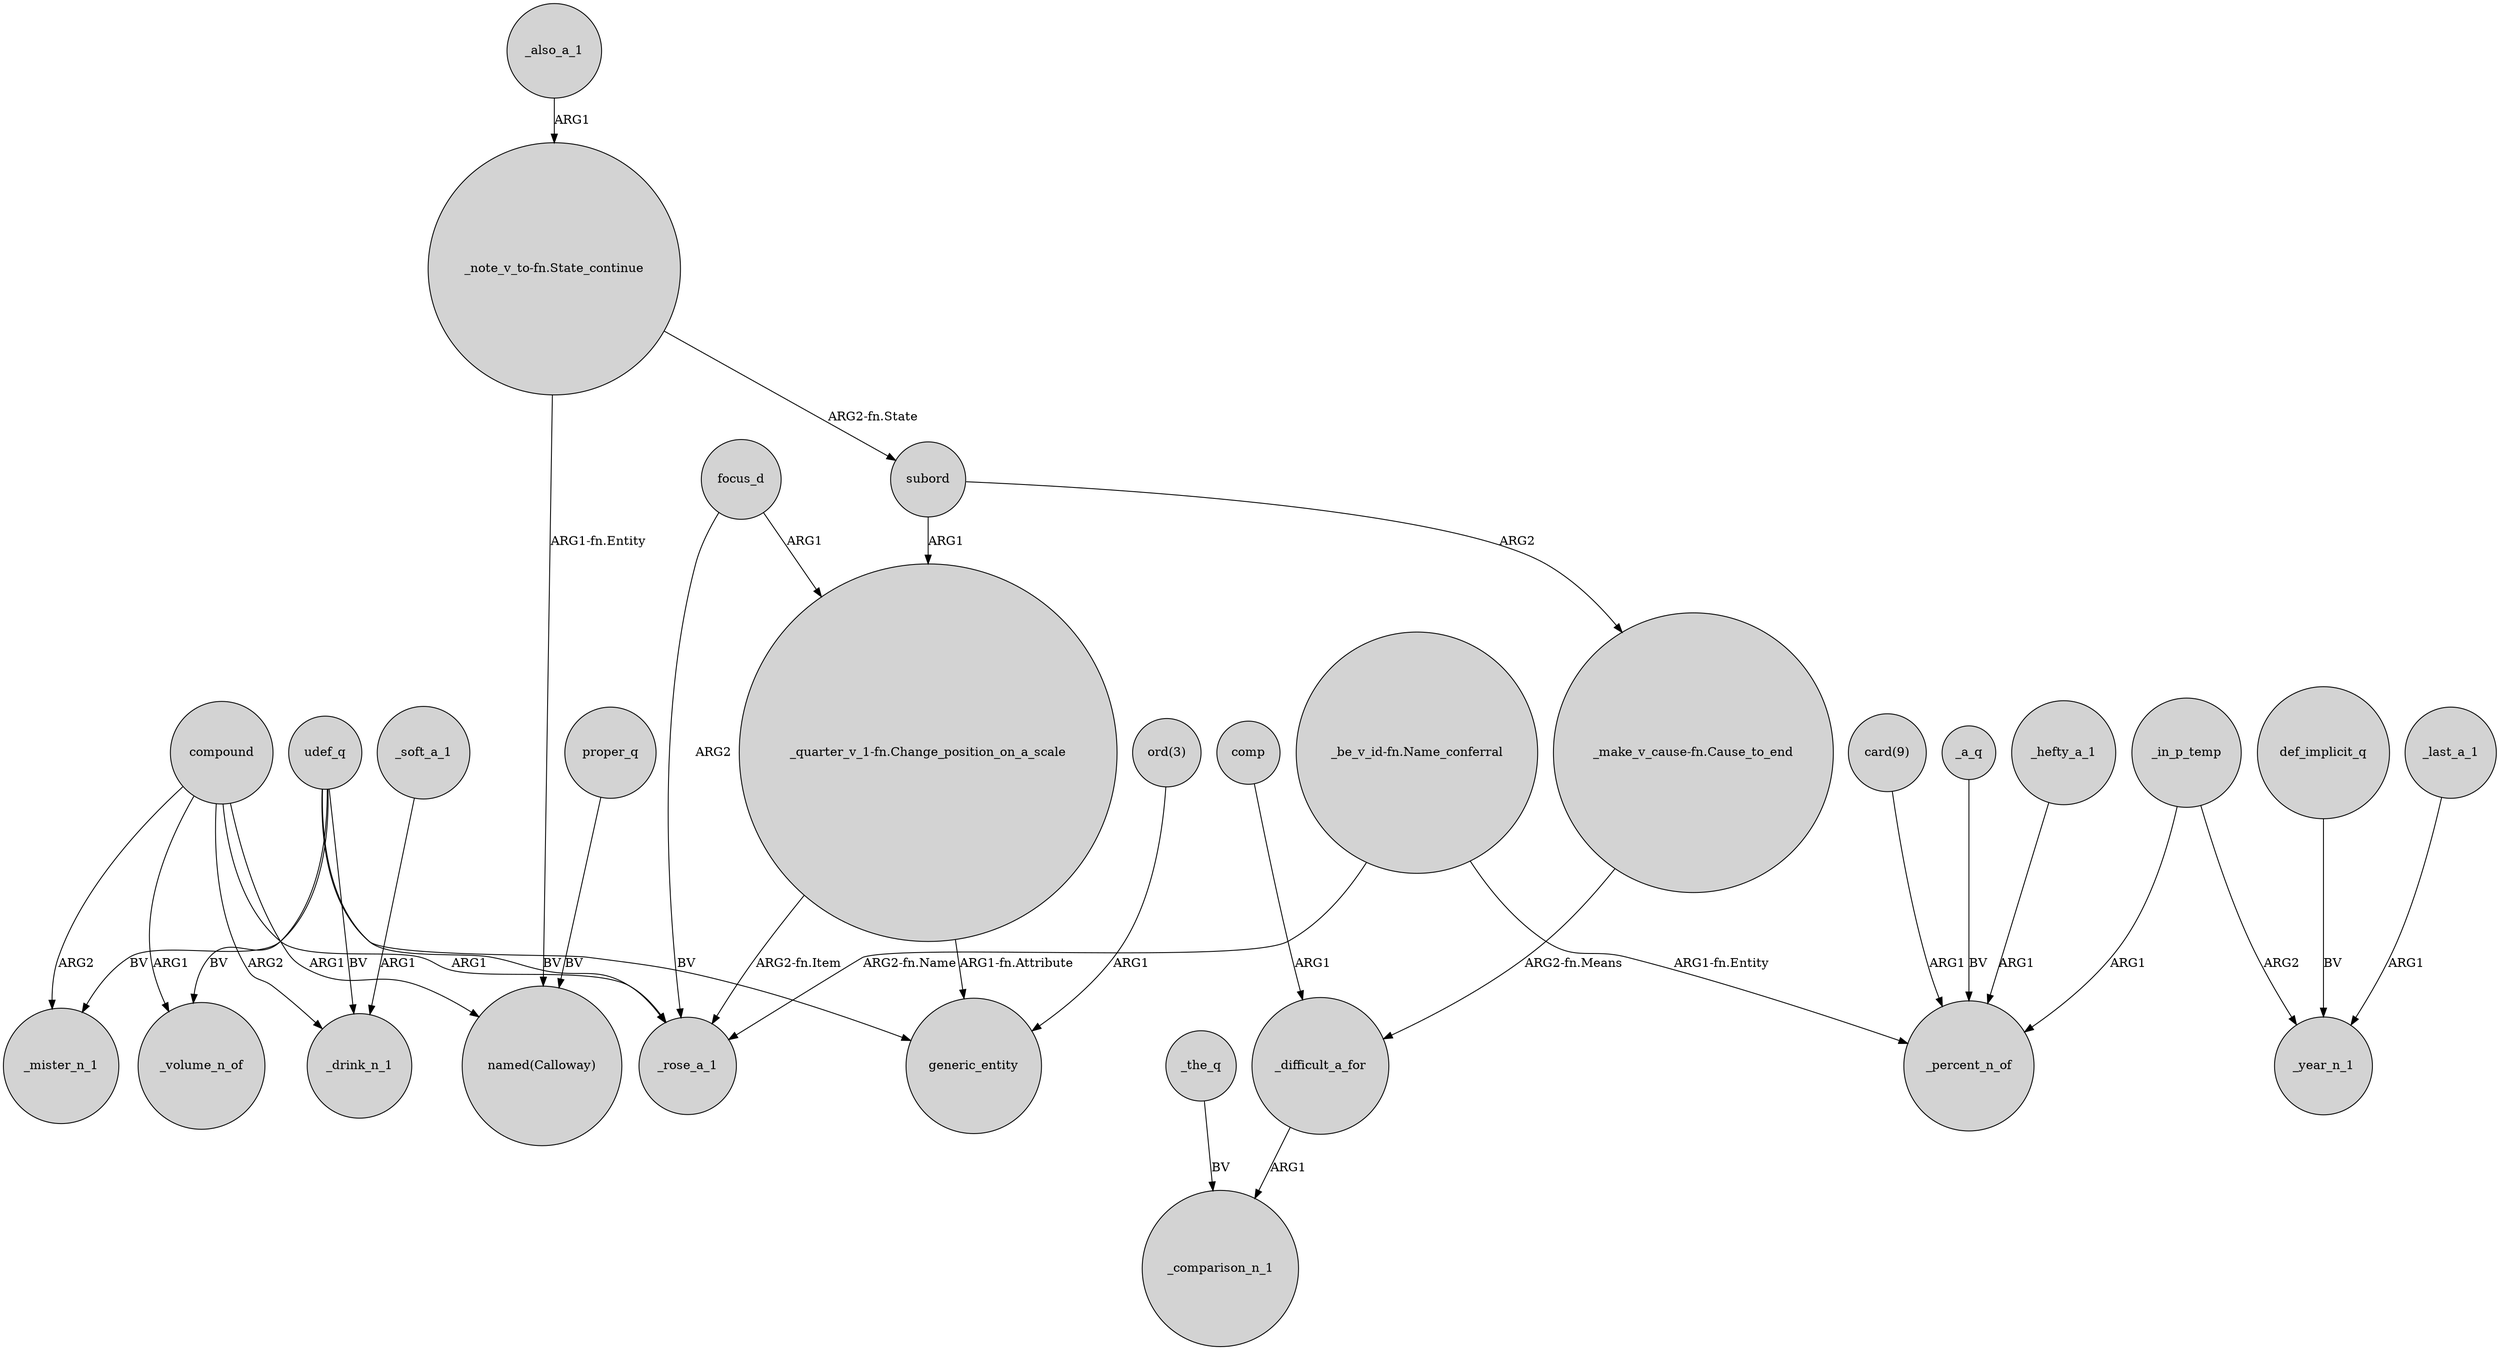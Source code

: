 digraph {
	node [shape=circle style=filled]
	compound -> _volume_n_of [label=ARG1]
	compound -> _mister_n_1 [label=ARG2]
	compound -> _drink_n_1 [label=ARG2]
	def_implicit_q -> _year_n_1 [label=BV]
	proper_q -> "named(Calloway)" [label=BV]
	compound -> _rose_a_1 [label=ARG1]
	"card(9)" -> _percent_n_of [label=ARG1]
	udef_q -> _rose_a_1 [label=BV]
	udef_q -> _drink_n_1 [label=BV]
	udef_q -> _mister_n_1 [label=BV]
	subord -> "_make_v_cause-fn.Cause_to_end" [label=ARG2]
	udef_q -> _volume_n_of [label=BV]
	focus_d -> "_quarter_v_1-fn.Change_position_on_a_scale" [label=ARG1]
	udef_q -> generic_entity [label=BV]
	subord -> "_quarter_v_1-fn.Change_position_on_a_scale" [label=ARG1]
	"_be_v_id-fn.Name_conferral" -> _rose_a_1 [label="ARG2-fn.Name"]
	"_note_v_to-fn.State_continue" -> "named(Calloway)" [label="ARG1-fn.Entity"]
	focus_d -> _rose_a_1 [label=ARG2]
	"_note_v_to-fn.State_continue" -> subord [label="ARG2-fn.State"]
	_last_a_1 -> _year_n_1 [label=ARG1]
	comp -> _difficult_a_for [label=ARG1]
	_difficult_a_for -> _comparison_n_1 [label=ARG1]
	"_quarter_v_1-fn.Change_position_on_a_scale" -> generic_entity [label="ARG1-fn.Attribute"]
	"_be_v_id-fn.Name_conferral" -> _percent_n_of [label="ARG1-fn.Entity"]
	_in_p_temp -> _year_n_1 [label=ARG2]
	"_make_v_cause-fn.Cause_to_end" -> _difficult_a_for [label="ARG2-fn.Means"]
	_in_p_temp -> _percent_n_of [label=ARG1]
	"ord(3)" -> generic_entity [label=ARG1]
	_a_q -> _percent_n_of [label=BV]
	_the_q -> _comparison_n_1 [label=BV]
	"_quarter_v_1-fn.Change_position_on_a_scale" -> _rose_a_1 [label="ARG2-fn.Item"]
	compound -> "named(Calloway)" [label=ARG1]
	_soft_a_1 -> _drink_n_1 [label=ARG1]
	_also_a_1 -> "_note_v_to-fn.State_continue" [label=ARG1]
	_hefty_a_1 -> _percent_n_of [label=ARG1]
}
